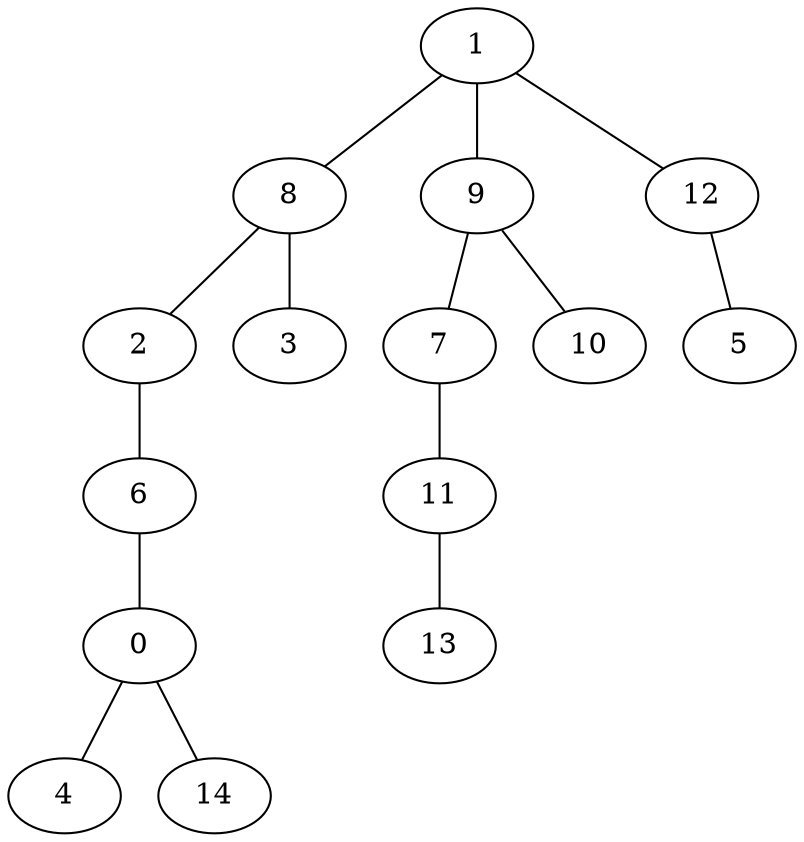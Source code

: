 strict graph "" {
	1 -- 8;
	1 -- 9;
	1 -- 12;
	8 -- 2;
	8 -- 3;
	9 -- 7;
	9 -- 10;
	12 -- 5;
	7 -- 11;
	11 -- 13;
	2 -- 6;
	6 -- 0;
	0 -- 4;
	0 -- 14;
}
